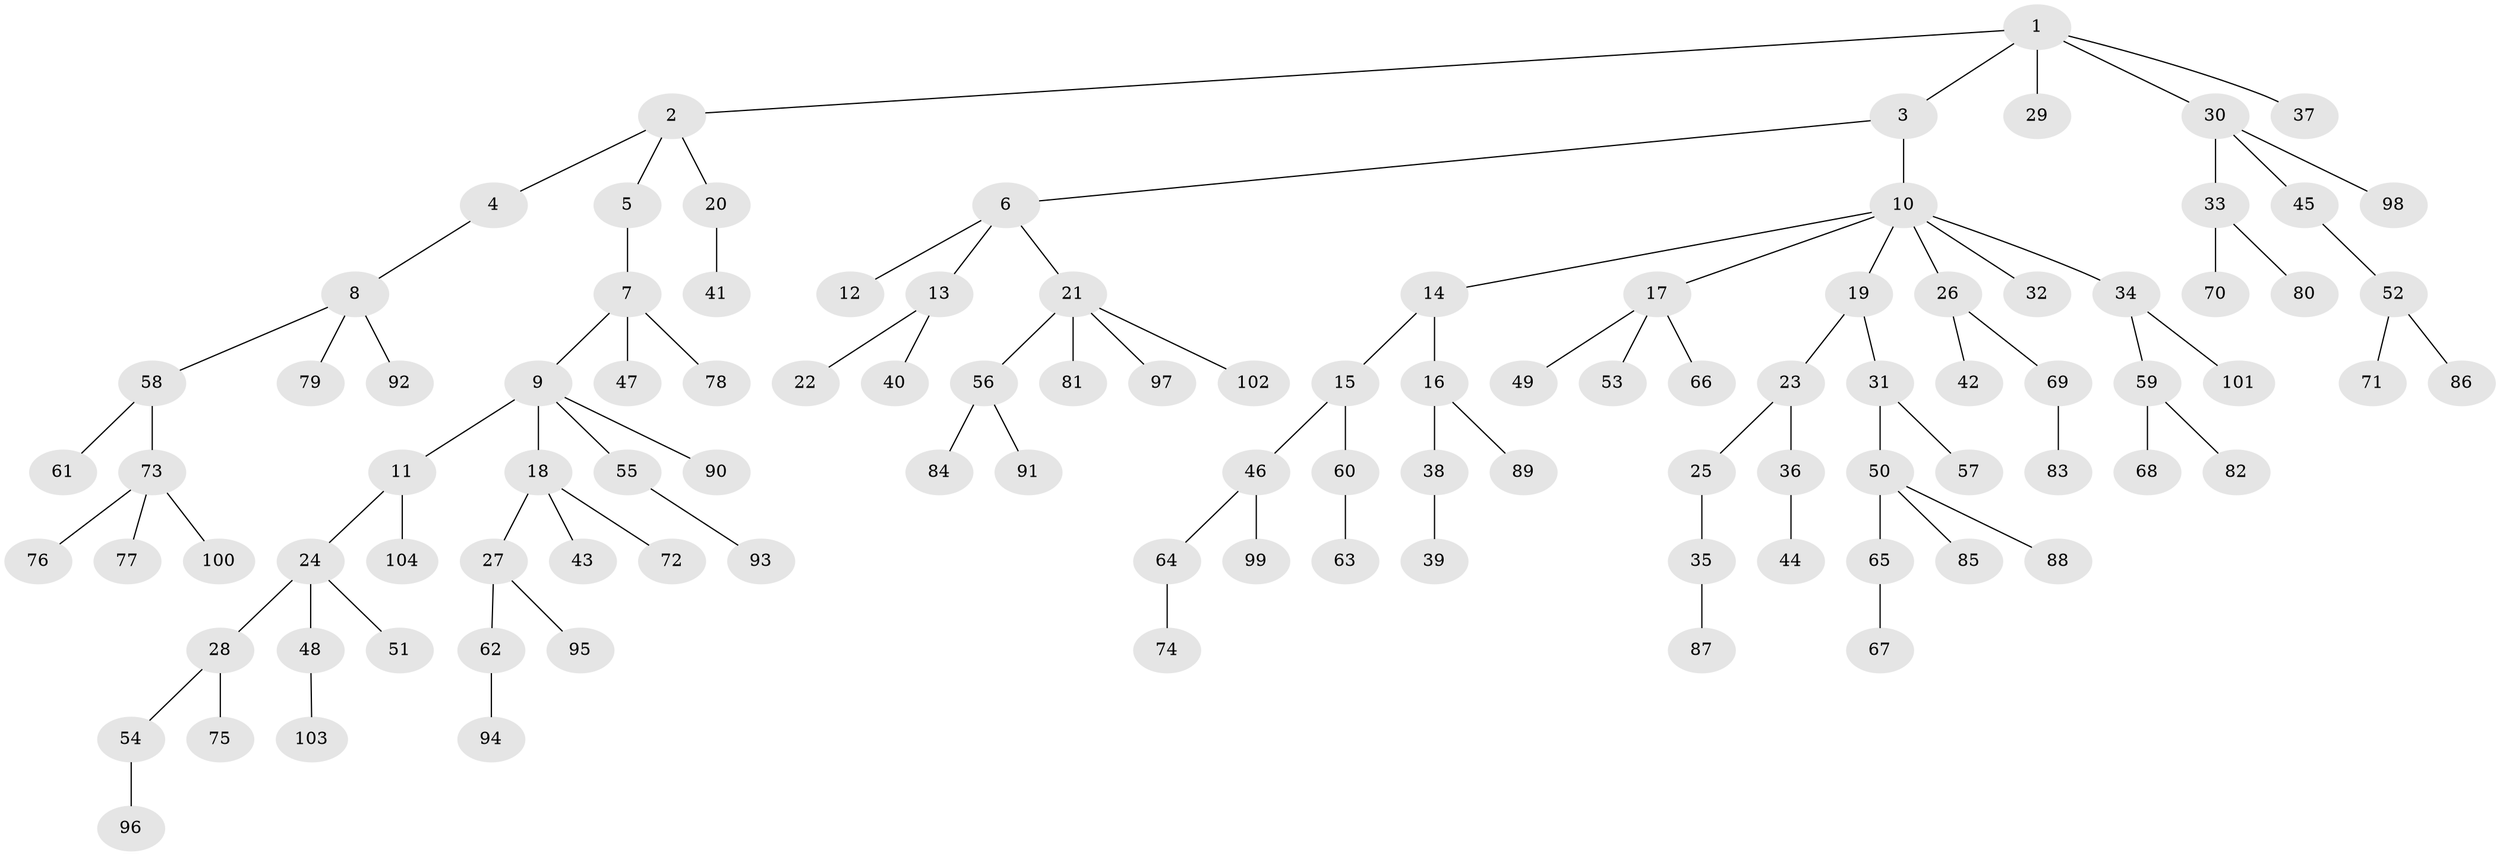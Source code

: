 // Generated by graph-tools (version 1.1) at 2025/50/03/09/25 03:50:17]
// undirected, 104 vertices, 103 edges
graph export_dot {
graph [start="1"]
  node [color=gray90,style=filled];
  1;
  2;
  3;
  4;
  5;
  6;
  7;
  8;
  9;
  10;
  11;
  12;
  13;
  14;
  15;
  16;
  17;
  18;
  19;
  20;
  21;
  22;
  23;
  24;
  25;
  26;
  27;
  28;
  29;
  30;
  31;
  32;
  33;
  34;
  35;
  36;
  37;
  38;
  39;
  40;
  41;
  42;
  43;
  44;
  45;
  46;
  47;
  48;
  49;
  50;
  51;
  52;
  53;
  54;
  55;
  56;
  57;
  58;
  59;
  60;
  61;
  62;
  63;
  64;
  65;
  66;
  67;
  68;
  69;
  70;
  71;
  72;
  73;
  74;
  75;
  76;
  77;
  78;
  79;
  80;
  81;
  82;
  83;
  84;
  85;
  86;
  87;
  88;
  89;
  90;
  91;
  92;
  93;
  94;
  95;
  96;
  97;
  98;
  99;
  100;
  101;
  102;
  103;
  104;
  1 -- 2;
  1 -- 3;
  1 -- 29;
  1 -- 30;
  1 -- 37;
  2 -- 4;
  2 -- 5;
  2 -- 20;
  3 -- 6;
  3 -- 10;
  4 -- 8;
  5 -- 7;
  6 -- 12;
  6 -- 13;
  6 -- 21;
  7 -- 9;
  7 -- 47;
  7 -- 78;
  8 -- 58;
  8 -- 79;
  8 -- 92;
  9 -- 11;
  9 -- 18;
  9 -- 55;
  9 -- 90;
  10 -- 14;
  10 -- 17;
  10 -- 19;
  10 -- 26;
  10 -- 32;
  10 -- 34;
  11 -- 24;
  11 -- 104;
  13 -- 22;
  13 -- 40;
  14 -- 15;
  14 -- 16;
  15 -- 46;
  15 -- 60;
  16 -- 38;
  16 -- 89;
  17 -- 49;
  17 -- 53;
  17 -- 66;
  18 -- 27;
  18 -- 43;
  18 -- 72;
  19 -- 23;
  19 -- 31;
  20 -- 41;
  21 -- 56;
  21 -- 81;
  21 -- 97;
  21 -- 102;
  23 -- 25;
  23 -- 36;
  24 -- 28;
  24 -- 48;
  24 -- 51;
  25 -- 35;
  26 -- 42;
  26 -- 69;
  27 -- 62;
  27 -- 95;
  28 -- 54;
  28 -- 75;
  30 -- 33;
  30 -- 45;
  30 -- 98;
  31 -- 50;
  31 -- 57;
  33 -- 70;
  33 -- 80;
  34 -- 59;
  34 -- 101;
  35 -- 87;
  36 -- 44;
  38 -- 39;
  45 -- 52;
  46 -- 64;
  46 -- 99;
  48 -- 103;
  50 -- 65;
  50 -- 85;
  50 -- 88;
  52 -- 71;
  52 -- 86;
  54 -- 96;
  55 -- 93;
  56 -- 84;
  56 -- 91;
  58 -- 61;
  58 -- 73;
  59 -- 68;
  59 -- 82;
  60 -- 63;
  62 -- 94;
  64 -- 74;
  65 -- 67;
  69 -- 83;
  73 -- 76;
  73 -- 77;
  73 -- 100;
}
